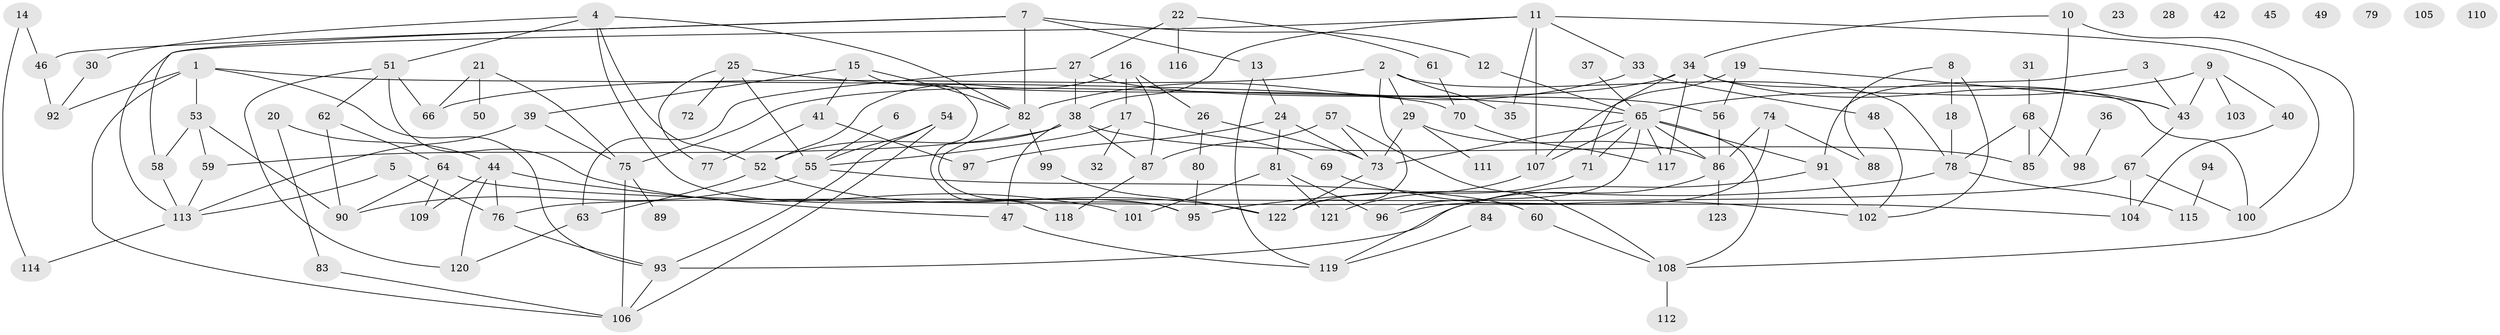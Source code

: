 // Generated by graph-tools (version 1.1) at 2025/00/03/09/25 03:00:48]
// undirected, 123 vertices, 186 edges
graph export_dot {
graph [start="1"]
  node [color=gray90,style=filled];
  1;
  2;
  3;
  4;
  5;
  6;
  7;
  8;
  9;
  10;
  11;
  12;
  13;
  14;
  15;
  16;
  17;
  18;
  19;
  20;
  21;
  22;
  23;
  24;
  25;
  26;
  27;
  28;
  29;
  30;
  31;
  32;
  33;
  34;
  35;
  36;
  37;
  38;
  39;
  40;
  41;
  42;
  43;
  44;
  45;
  46;
  47;
  48;
  49;
  50;
  51;
  52;
  53;
  54;
  55;
  56;
  57;
  58;
  59;
  60;
  61;
  62;
  63;
  64;
  65;
  66;
  67;
  68;
  69;
  70;
  71;
  72;
  73;
  74;
  75;
  76;
  77;
  78;
  79;
  80;
  81;
  82;
  83;
  84;
  85;
  86;
  87;
  88;
  89;
  90;
  91;
  92;
  93;
  94;
  95;
  96;
  97;
  98;
  99;
  100;
  101;
  102;
  103;
  104;
  105;
  106;
  107;
  108;
  109;
  110;
  111;
  112;
  113;
  114;
  115;
  116;
  117;
  118;
  119;
  120;
  121;
  122;
  123;
  1 -- 53;
  1 -- 70;
  1 -- 92;
  1 -- 93;
  1 -- 106;
  2 -- 29;
  2 -- 35;
  2 -- 66;
  2 -- 78;
  2 -- 122;
  3 -- 43;
  3 -- 91;
  4 -- 30;
  4 -- 51;
  4 -- 52;
  4 -- 82;
  4 -- 95;
  5 -- 76;
  5 -- 113;
  6 -- 55;
  7 -- 12;
  7 -- 13;
  7 -- 46;
  7 -- 58;
  7 -- 82;
  8 -- 18;
  8 -- 88;
  8 -- 102;
  9 -- 40;
  9 -- 43;
  9 -- 65;
  9 -- 103;
  10 -- 34;
  10 -- 85;
  10 -- 108;
  11 -- 33;
  11 -- 35;
  11 -- 38;
  11 -- 100;
  11 -- 107;
  11 -- 113;
  12 -- 65;
  13 -- 24;
  13 -- 119;
  14 -- 46;
  14 -- 114;
  15 -- 39;
  15 -- 41;
  15 -- 82;
  15 -- 118;
  16 -- 17;
  16 -- 26;
  16 -- 52;
  16 -- 87;
  17 -- 32;
  17 -- 55;
  17 -- 69;
  18 -- 78;
  19 -- 43;
  19 -- 56;
  19 -- 107;
  20 -- 44;
  20 -- 83;
  21 -- 50;
  21 -- 66;
  21 -- 75;
  22 -- 27;
  22 -- 61;
  22 -- 116;
  24 -- 73;
  24 -- 81;
  24 -- 97;
  25 -- 55;
  25 -- 65;
  25 -- 72;
  25 -- 77;
  26 -- 73;
  26 -- 80;
  27 -- 38;
  27 -- 56;
  27 -- 63;
  29 -- 73;
  29 -- 86;
  29 -- 111;
  30 -- 92;
  31 -- 68;
  33 -- 48;
  33 -- 82;
  34 -- 43;
  34 -- 71;
  34 -- 75;
  34 -- 100;
  34 -- 117;
  36 -- 98;
  37 -- 65;
  38 -- 47;
  38 -- 52;
  38 -- 59;
  38 -- 85;
  38 -- 87;
  39 -- 75;
  39 -- 113;
  40 -- 104;
  41 -- 77;
  41 -- 97;
  43 -- 67;
  44 -- 47;
  44 -- 76;
  44 -- 109;
  44 -- 120;
  46 -- 92;
  47 -- 119;
  48 -- 102;
  51 -- 62;
  51 -- 66;
  51 -- 101;
  51 -- 120;
  52 -- 63;
  52 -- 122;
  53 -- 58;
  53 -- 59;
  53 -- 90;
  54 -- 55;
  54 -- 93;
  54 -- 106;
  55 -- 60;
  55 -- 90;
  56 -- 86;
  57 -- 73;
  57 -- 87;
  57 -- 108;
  58 -- 113;
  59 -- 113;
  60 -- 108;
  61 -- 70;
  62 -- 64;
  62 -- 90;
  63 -- 120;
  64 -- 90;
  64 -- 104;
  64 -- 109;
  65 -- 71;
  65 -- 73;
  65 -- 86;
  65 -- 91;
  65 -- 96;
  65 -- 107;
  65 -- 108;
  65 -- 117;
  67 -- 76;
  67 -- 100;
  67 -- 104;
  68 -- 78;
  68 -- 85;
  68 -- 98;
  69 -- 102;
  70 -- 117;
  71 -- 121;
  73 -- 122;
  74 -- 86;
  74 -- 88;
  74 -- 96;
  75 -- 89;
  75 -- 106;
  76 -- 93;
  78 -- 95;
  78 -- 115;
  80 -- 95;
  81 -- 96;
  81 -- 101;
  81 -- 121;
  82 -- 95;
  82 -- 99;
  83 -- 106;
  84 -- 119;
  86 -- 119;
  86 -- 123;
  87 -- 118;
  91 -- 93;
  91 -- 102;
  93 -- 106;
  94 -- 115;
  99 -- 122;
  107 -- 122;
  108 -- 112;
  113 -- 114;
}
